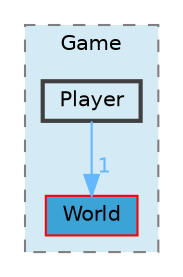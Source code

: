 digraph "src/Game/Player"
{
 // LATEX_PDF_SIZE
  bgcolor="transparent";
  edge [fontname=Helvetica,fontsize=10,labelfontname=Helvetica,labelfontsize=10];
  node [fontname=Helvetica,fontsize=10,shape=box,height=0.2,width=0.4];
  compound=true
  subgraph clusterdir_b43036362fece0f978c3c8156df55d19 {
    graph [ bgcolor="#d4ebf6", pencolor="grey50", label="Game", fontname=Helvetica,fontsize=10 style="filled,dashed", URL="dir_b43036362fece0f978c3c8156df55d19.html",tooltip=""]
  dir_1caa183872bda9e28fcc9b569f9b8054 [label="World", fillcolor="#3ca3d7", color="red", style="filled", URL="dir_1caa183872bda9e28fcc9b569f9b8054.html",tooltip=""];
  dir_9005fe5b28db546b1d36da4232922983 [label="Player", fillcolor="#d4ebf6", color="grey25", style="filled,bold", URL="dir_9005fe5b28db546b1d36da4232922983.html",tooltip=""];
  }
  dir_9005fe5b28db546b1d36da4232922983->dir_1caa183872bda9e28fcc9b569f9b8054 [headlabel="1", labeldistance=1.5 headhref="dir_000009_000015.html" href="dir_000009_000015.html" color="steelblue1" fontcolor="steelblue1"];
}
